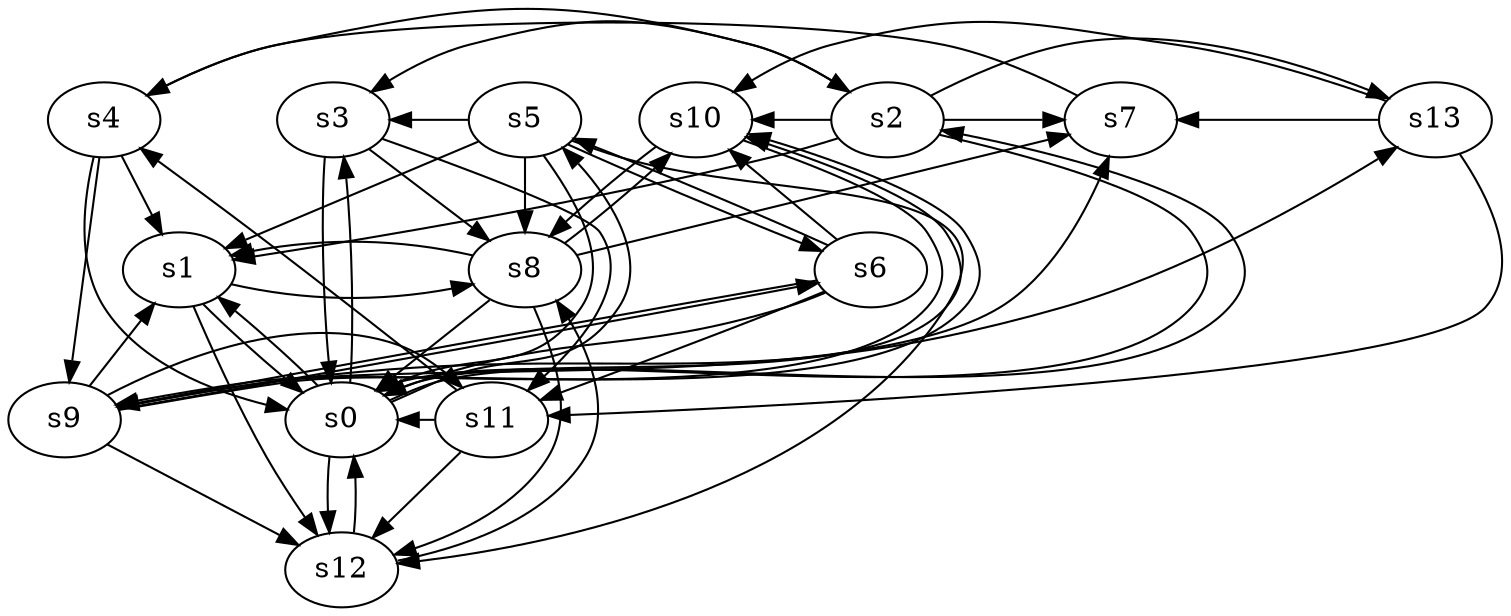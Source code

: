 digraph game_0840_complex_14 {
    s0 [name="s0", player=0];
    s1 [name="s1", player=1];
    s2 [name="s2", player=1];
    s3 [name="s3", player=1];
    s4 [name="s4", player=0];
    s5 [name="s5", player=0, target=1];
    s6 [name="s6", player=1];
    s7 [name="s7", player=0];
    s8 [name="s8", player=0, target=1];
    s9 [name="s9", player=1];
    s10 [name="s10", player=0];
    s11 [name="s11", player=1, target=1];
    s12 [name="s12", player=1, target=1];
    s13 [name="s13", player=1, target=1];

    s0 -> s1 [constraint="time % 4 == 1 || time % 4 == 2"];
    s0 -> s2 [constraint="time % 3 == 0 && time % 4 == 2"];
    s0 -> s3 [constraint="time % 3 == 2 || time % 3 == 1"];
    s0 -> s5 [constraint="time == 10 || time == 14 || time == 17 || time == 19 || time == 29"];
    s0 -> s10 [constraint="time % 4 == 3"];
    s0 -> s12;
    s1 -> s0 [constraint="!(time % 2 == 1)"];
    s1 -> s8 [constraint="time % 2 == 0 && time % 4 == 1"];
    s1 -> s12 [constraint="time % 4 == 1 && time % 5 == 0"];
    s2 -> s0 [constraint="time % 2 == 1 || time % 4 == 3"];
    s2 -> s1 [constraint="time % 4 == 0"];
    s2 -> s3 [constraint="time % 5 == 3"];
    s2 -> s7 [constraint="time == 2 || time == 3 || time == 6 || time == 9 || time == 16"];
    s2 -> s10 [constraint="!(time % 6 == 0)"];
    s2 -> s13 [constraint="time == 7"];
    s3 -> s0 [constraint="time % 2 == 1 || time % 2 == 0"];
    s3 -> s8 [constraint="time % 2 == 0 && time % 4 == 3"];
    s3 -> s11 [constraint="!(time % 3 == 2)"];
    s4 -> s0 [constraint="!(time % 6 == 5)"];
    s4 -> s1;
    s4 -> s2 [constraint="time % 3 == 2"];
    s4 -> s9;
    s5 -> s0 [constraint="time == 15 || time == 18 || time == 20 || time == 21"];
    s5 -> s1;
    s5 -> s3 [constraint="time == 8 || time == 19"];
    s5 -> s6;
    s5 -> s8;
    s5 -> s12 [constraint="time % 3 == 1 && time % 4 == 1"];
    s6 -> s0;
    s6 -> s5 [constraint="time % 2 == 0 || time % 5 == 2"];
    s6 -> s9 [constraint="time % 5 == 1 || time % 4 == 1"];
    s6 -> s10 [constraint="!(time % 4 == 1)"];
    s6 -> s11 [constraint="!(time % 5 == 4)"];
    s7 -> s4 [constraint="!(time % 2 == 0)"];
    s8 -> s0 [constraint="time == 1 || time == 2 || time == 3 || time == 4"];
    s8 -> s1 [constraint="time == 15 || time == 16 || time == 22 || time == 23"];
    s8 -> s7 [constraint="time % 3 == 2 && time % 5 == 3"];
    s8 -> s10 [constraint="time % 3 == 0 && time % 4 == 2"];
    s8 -> s12 [constraint="!(time % 2 == 1)"];
    s9 -> s1 [constraint="time % 3 == 0"];
    s9 -> s6 [constraint="time % 4 == 1"];
    s9 -> s7 [constraint="time % 4 == 3 || time % 3 == 0"];
    s9 -> s10 [constraint="!(time % 4 == 3)"];
    s9 -> s11 [constraint="time % 4 == 3 || time % 2 == 1"];
    s9 -> s12;
    s9 -> s13 [constraint="time % 3 == 1 || time % 5 == 1"];
    s10 -> s8 [constraint="time % 5 == 4 || time % 5 == 2"];
    s10 -> s9 [constraint="time % 3 == 1 || time % 3 == 2"];
    s11 -> s0 [constraint="time % 5 == 0 || time % 5 == 0"];
    s11 -> s4 [constraint="time == 2 || time == 7 || time == 11 || time == 14"];
    s11 -> s12;
    s12 -> s0;
    s12 -> s8 [constraint="!(time % 2 == 1)"];
    s13 -> s7 [constraint="time % 3 == 2 || time % 4 == 1"];
    s13 -> s10 [constraint="time == 8 || time == 12 || time == 17 || time == 18"];
    s13 -> s11 [constraint="time % 4 == 3 || time % 3 == 2"];
}
